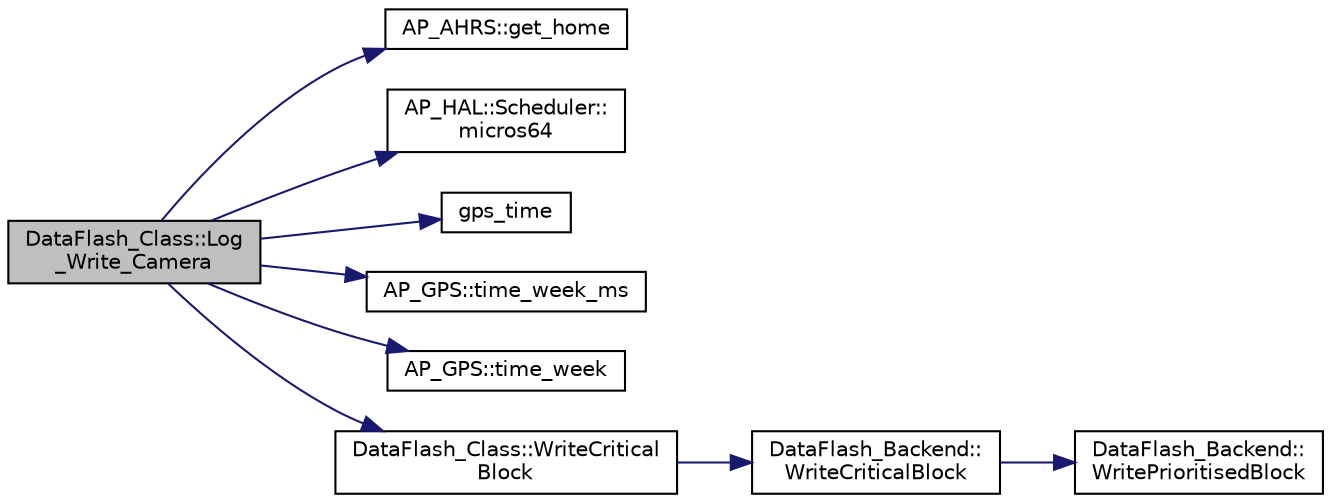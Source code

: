 digraph "DataFlash_Class::Log_Write_Camera"
{
 // INTERACTIVE_SVG=YES
  edge [fontname="Helvetica",fontsize="10",labelfontname="Helvetica",labelfontsize="10"];
  node [fontname="Helvetica",fontsize="10",shape=record];
  rankdir="LR";
  Node1 [label="DataFlash_Class::Log\l_Write_Camera",height=0.2,width=0.4,color="black", fillcolor="grey75", style="filled", fontcolor="black"];
  Node1 -> Node2 [color="midnightblue",fontsize="10",style="solid",fontname="Helvetica"];
  Node2 [label="AP_AHRS::get_home",height=0.2,width=0.4,color="black", fillcolor="white", style="filled",URL="$classAP__AHRS.html#aea45b16e6469a3b392b8bf52fb864732"];
  Node1 -> Node3 [color="midnightblue",fontsize="10",style="solid",fontname="Helvetica"];
  Node3 [label="AP_HAL::Scheduler::\lmicros64",height=0.2,width=0.4,color="black", fillcolor="white", style="filled",URL="$classAP__HAL_1_1Scheduler.html#acfe178fdca7f8d9b22a939b3aac1a84f"];
  Node1 -> Node4 [color="midnightblue",fontsize="10",style="solid",fontname="Helvetica"];
  Node4 [label="gps_time",height=0.2,width=0.4,color="black", fillcolor="white", style="filled",URL="$sitl__gps_8cpp.html#a97c4c56ae21d368d04cc37ff7d97ac0e"];
  Node1 -> Node5 [color="midnightblue",fontsize="10",style="solid",fontname="Helvetica"];
  Node5 [label="AP_GPS::time_week_ms",height=0.2,width=0.4,color="black", fillcolor="white", style="filled",URL="$classAP__GPS.html#a1a47dc3e414a9d83ff18fa849c538823"];
  Node1 -> Node6 [color="midnightblue",fontsize="10",style="solid",fontname="Helvetica"];
  Node6 [label="AP_GPS::time_week",height=0.2,width=0.4,color="black", fillcolor="white", style="filled",URL="$classAP__GPS.html#a0f232d5ff5d2e54ad7dc7a52ab16f207"];
  Node1 -> Node7 [color="midnightblue",fontsize="10",style="solid",fontname="Helvetica"];
  Node7 [label="DataFlash_Class::WriteCritical\lBlock",height=0.2,width=0.4,color="black", fillcolor="white", style="filled",URL="$classDataFlash__Class.html#a2953e779f3c3587638e1324b1bf9ff33"];
  Node7 -> Node8 [color="midnightblue",fontsize="10",style="solid",fontname="Helvetica"];
  Node8 [label="DataFlash_Backend::\lWriteCriticalBlock",height=0.2,width=0.4,color="black", fillcolor="white", style="filled",URL="$classDataFlash__Backend.html#a5be0a9e566b2b525659756204c3353b7"];
  Node8 -> Node9 [color="midnightblue",fontsize="10",style="solid",fontname="Helvetica"];
  Node9 [label="DataFlash_Backend::\lWritePrioritisedBlock",height=0.2,width=0.4,color="black", fillcolor="white", style="filled",URL="$classDataFlash__Backend.html#a0807326aa0d3df61375bc1c949d2a125"];
}
